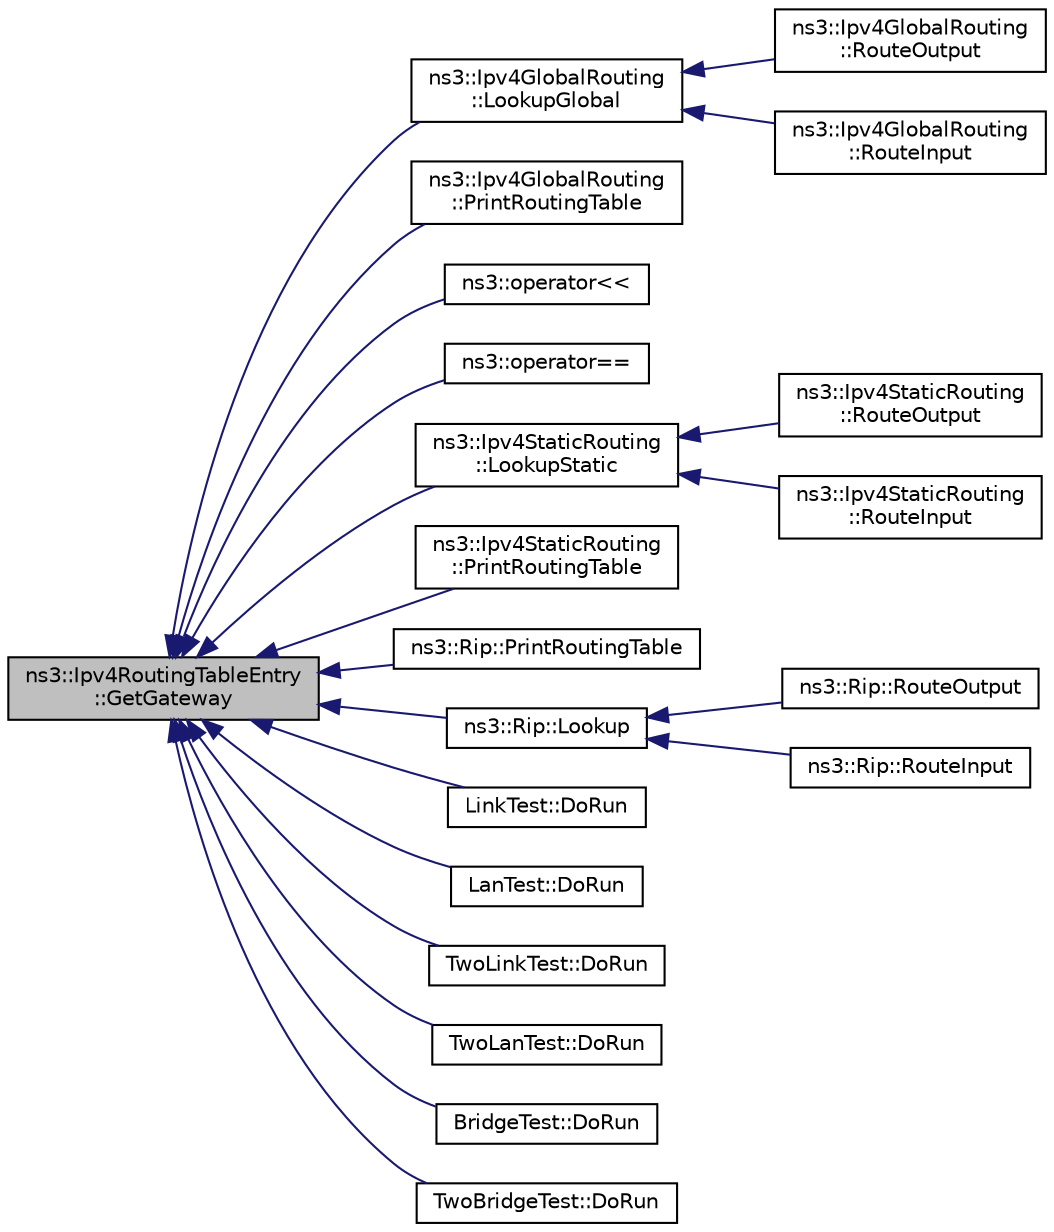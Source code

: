digraph "ns3::Ipv4RoutingTableEntry::GetGateway"
{
  edge [fontname="Helvetica",fontsize="10",labelfontname="Helvetica",labelfontsize="10"];
  node [fontname="Helvetica",fontsize="10",shape=record];
  rankdir="LR";
  Node1 [label="ns3::Ipv4RoutingTableEntry\l::GetGateway",height=0.2,width=0.4,color="black", fillcolor="grey75", style="filled", fontcolor="black"];
  Node1 -> Node2 [dir="back",color="midnightblue",fontsize="10",style="solid"];
  Node2 [label="ns3::Ipv4GlobalRouting\l::LookupGlobal",height=0.2,width=0.4,color="black", fillcolor="white", style="filled",URL="$db/dff/classns3_1_1Ipv4GlobalRouting.html#a647d7654f270ce66e46f26fc729f1d07",tooltip="Lookup in the forwarding table for destination. "];
  Node2 -> Node3 [dir="back",color="midnightblue",fontsize="10",style="solid"];
  Node3 [label="ns3::Ipv4GlobalRouting\l::RouteOutput",height=0.2,width=0.4,color="black", fillcolor="white", style="filled",URL="$db/dff/classns3_1_1Ipv4GlobalRouting.html#a569e54ce6542c3b88305140cce134d15",tooltip="Query routing cache for an existing route, for an outbound packet. "];
  Node2 -> Node4 [dir="back",color="midnightblue",fontsize="10",style="solid"];
  Node4 [label="ns3::Ipv4GlobalRouting\l::RouteInput",height=0.2,width=0.4,color="black", fillcolor="white", style="filled",URL="$db/dff/classns3_1_1Ipv4GlobalRouting.html#a2d027555864ab2f6a9f028f38a65a8e7",tooltip="Route an input packet (to be forwarded or locally delivered) "];
  Node1 -> Node5 [dir="back",color="midnightblue",fontsize="10",style="solid"];
  Node5 [label="ns3::Ipv4GlobalRouting\l::PrintRoutingTable",height=0.2,width=0.4,color="black", fillcolor="white", style="filled",URL="$db/dff/classns3_1_1Ipv4GlobalRouting.html#aa8be09f66df028d8c3832c1c0da25a7b",tooltip="Print the Routing Table entries. "];
  Node1 -> Node6 [dir="back",color="midnightblue",fontsize="10",style="solid"];
  Node6 [label="ns3::operator\<\<",height=0.2,width=0.4,color="black", fillcolor="white", style="filled",URL="$d7/d2e/namespacens3.html#aff55c50294fb95c3dd0a88d4f8cf01e8",tooltip="Stream insertion operator. "];
  Node1 -> Node7 [dir="back",color="midnightblue",fontsize="10",style="solid"];
  Node7 [label="ns3::operator==",height=0.2,width=0.4,color="black", fillcolor="white", style="filled",URL="$d7/d2e/namespacens3.html#a81fd6e2e3cb41f2bfee94a3540744f84",tooltip="Equality operator. "];
  Node1 -> Node8 [dir="back",color="midnightblue",fontsize="10",style="solid"];
  Node8 [label="ns3::Ipv4StaticRouting\l::LookupStatic",height=0.2,width=0.4,color="black", fillcolor="white", style="filled",URL="$dd/d2d/classns3_1_1Ipv4StaticRouting.html#a9ee2a4c5597e9b238369ba3667121852",tooltip="Lookup in the forwarding table for destination. "];
  Node8 -> Node9 [dir="back",color="midnightblue",fontsize="10",style="solid"];
  Node9 [label="ns3::Ipv4StaticRouting\l::RouteOutput",height=0.2,width=0.4,color="black", fillcolor="white", style="filled",URL="$dd/d2d/classns3_1_1Ipv4StaticRouting.html#a7a8f0d57d249629f1b7d67e6701571e0",tooltip="Query routing cache for an existing route, for an outbound packet. "];
  Node8 -> Node10 [dir="back",color="midnightblue",fontsize="10",style="solid"];
  Node10 [label="ns3::Ipv4StaticRouting\l::RouteInput",height=0.2,width=0.4,color="black", fillcolor="white", style="filled",URL="$dd/d2d/classns3_1_1Ipv4StaticRouting.html#a5e01a8326cd334ad887953345632d7c1",tooltip="Route an input packet (to be forwarded or locally delivered) "];
  Node1 -> Node11 [dir="back",color="midnightblue",fontsize="10",style="solid"];
  Node11 [label="ns3::Ipv4StaticRouting\l::PrintRoutingTable",height=0.2,width=0.4,color="black", fillcolor="white", style="filled",URL="$dd/d2d/classns3_1_1Ipv4StaticRouting.html#a917ee8a51016e159903df505bf7ded25",tooltip="Print the Routing Table entries. "];
  Node1 -> Node12 [dir="back",color="midnightblue",fontsize="10",style="solid"];
  Node12 [label="ns3::Rip::PrintRoutingTable",height=0.2,width=0.4,color="black", fillcolor="white", style="filled",URL="$d7/d2b/classns3_1_1Rip.html#ab1ac007cf3e796e4e7bc815c942a6ff5",tooltip="Print the Routing Table entries. "];
  Node1 -> Node13 [dir="back",color="midnightblue",fontsize="10",style="solid"];
  Node13 [label="ns3::Rip::Lookup",height=0.2,width=0.4,color="black", fillcolor="white", style="filled",URL="$d7/d2b/classns3_1_1Rip.html#a50d486fb2eee757bb9f9d528d3828dab",tooltip="Lookup in the forwarding table for destination. "];
  Node13 -> Node14 [dir="back",color="midnightblue",fontsize="10",style="solid"];
  Node14 [label="ns3::Rip::RouteOutput",height=0.2,width=0.4,color="black", fillcolor="white", style="filled",URL="$d7/d2b/classns3_1_1Rip.html#a56d1be040d276f54ea04d5adf7c9fce6",tooltip="Query routing cache for an existing route, for an outbound packet. "];
  Node13 -> Node15 [dir="back",color="midnightblue",fontsize="10",style="solid"];
  Node15 [label="ns3::Rip::RouteInput",height=0.2,width=0.4,color="black", fillcolor="white", style="filled",URL="$d7/d2b/classns3_1_1Rip.html#a4575903d3368ff77e2cc0e97c75fc8f9",tooltip="Route an input packet (to be forwarded or locally delivered) "];
  Node1 -> Node16 [dir="back",color="midnightblue",fontsize="10",style="solid"];
  Node16 [label="LinkTest::DoRun",height=0.2,width=0.4,color="black", fillcolor="white", style="filled",URL="$d0/d42/classLinkTest.html#a9b5e4d683f5baee1e25d1f46395be2e0",tooltip="Implementation to actually run this TestCase. "];
  Node1 -> Node17 [dir="back",color="midnightblue",fontsize="10",style="solid"];
  Node17 [label="LanTest::DoRun",height=0.2,width=0.4,color="black", fillcolor="white", style="filled",URL="$d3/d8e/classLanTest.html#a559d2aaff52c1d25c0ec95ac5688d331",tooltip="Implementation to actually run this TestCase. "];
  Node1 -> Node18 [dir="back",color="midnightblue",fontsize="10",style="solid"];
  Node18 [label="TwoLinkTest::DoRun",height=0.2,width=0.4,color="black", fillcolor="white", style="filled",URL="$da/d58/classTwoLinkTest.html#a267222643b2048a903de0888b740440f",tooltip="Implementation to actually run this TestCase. "];
  Node1 -> Node19 [dir="back",color="midnightblue",fontsize="10",style="solid"];
  Node19 [label="TwoLanTest::DoRun",height=0.2,width=0.4,color="black", fillcolor="white", style="filled",URL="$dc/d2b/classTwoLanTest.html#a1bca3b0b7ce5e1592dffe64835b602b2",tooltip="Implementation to actually run this TestCase. "];
  Node1 -> Node20 [dir="back",color="midnightblue",fontsize="10",style="solid"];
  Node20 [label="BridgeTest::DoRun",height=0.2,width=0.4,color="black", fillcolor="white", style="filled",URL="$d8/d8a/classBridgeTest.html#af5aa91b39e8242e01f3a46cbfbdb9c35",tooltip="Implementation to actually run this TestCase. "];
  Node1 -> Node21 [dir="back",color="midnightblue",fontsize="10",style="solid"];
  Node21 [label="TwoBridgeTest::DoRun",height=0.2,width=0.4,color="black", fillcolor="white", style="filled",URL="$d9/d58/classTwoBridgeTest.html#aec19ba40f62db2a15f36a0d8d9004095",tooltip="Implementation to actually run this TestCase. "];
}
